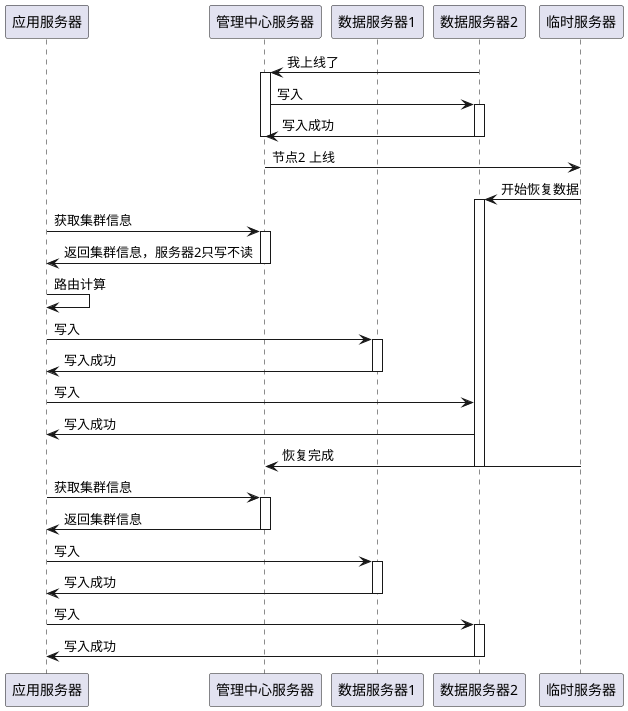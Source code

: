 @startuml
participant client1 as "应用服务器"
participant configServer as "管理中心服务器" 
participant KvSever1 as "数据服务器1"
participant KvSever2 as "数据服务器2"  
participant logSever as "临时服务器"  

KvSever2 -> configServer : 我上线了
activate configServer
configServer -> KvSever2 : 写入
activate KvSever2
KvSever2 -> configServer : 写入成功
deactivate KvSever2
deactivate configServer

configServer -> logSever : 节点2 上线

logSever -> KvSever2 : 开始恢复数据
activate KvSever2

client1 -> configServer : 获取集群信息
activate configServer

configServer -> client1 : 返回集群信息，服务器2只写不读
deactivate configServer

client1 -> client1 : 路由计算

client1 -> KvSever1 : 写入
activate KvSever1
KvSever1 -> client1 : 写入成功
deactivate KvSever1


client1 -> KvSever2 : 写入
KvSever2 -> client1 : 写入成功
logSever -> configServer : 恢复完成
deactivate KvSever2

client1 -> configServer : 获取集群信息
activate configServer

configServer -> client1 : 返回集群信息
deactivate configServer

client1 -> KvSever1 : 写入
activate KvSever1
KvSever1 -> client1 : 写入成功
deactivate KvSever1


client1 -> KvSever2 : 写入
activate KvSever2
KvSever2 -> client1 : 写入成功
deactivate KvSever2
@enduml